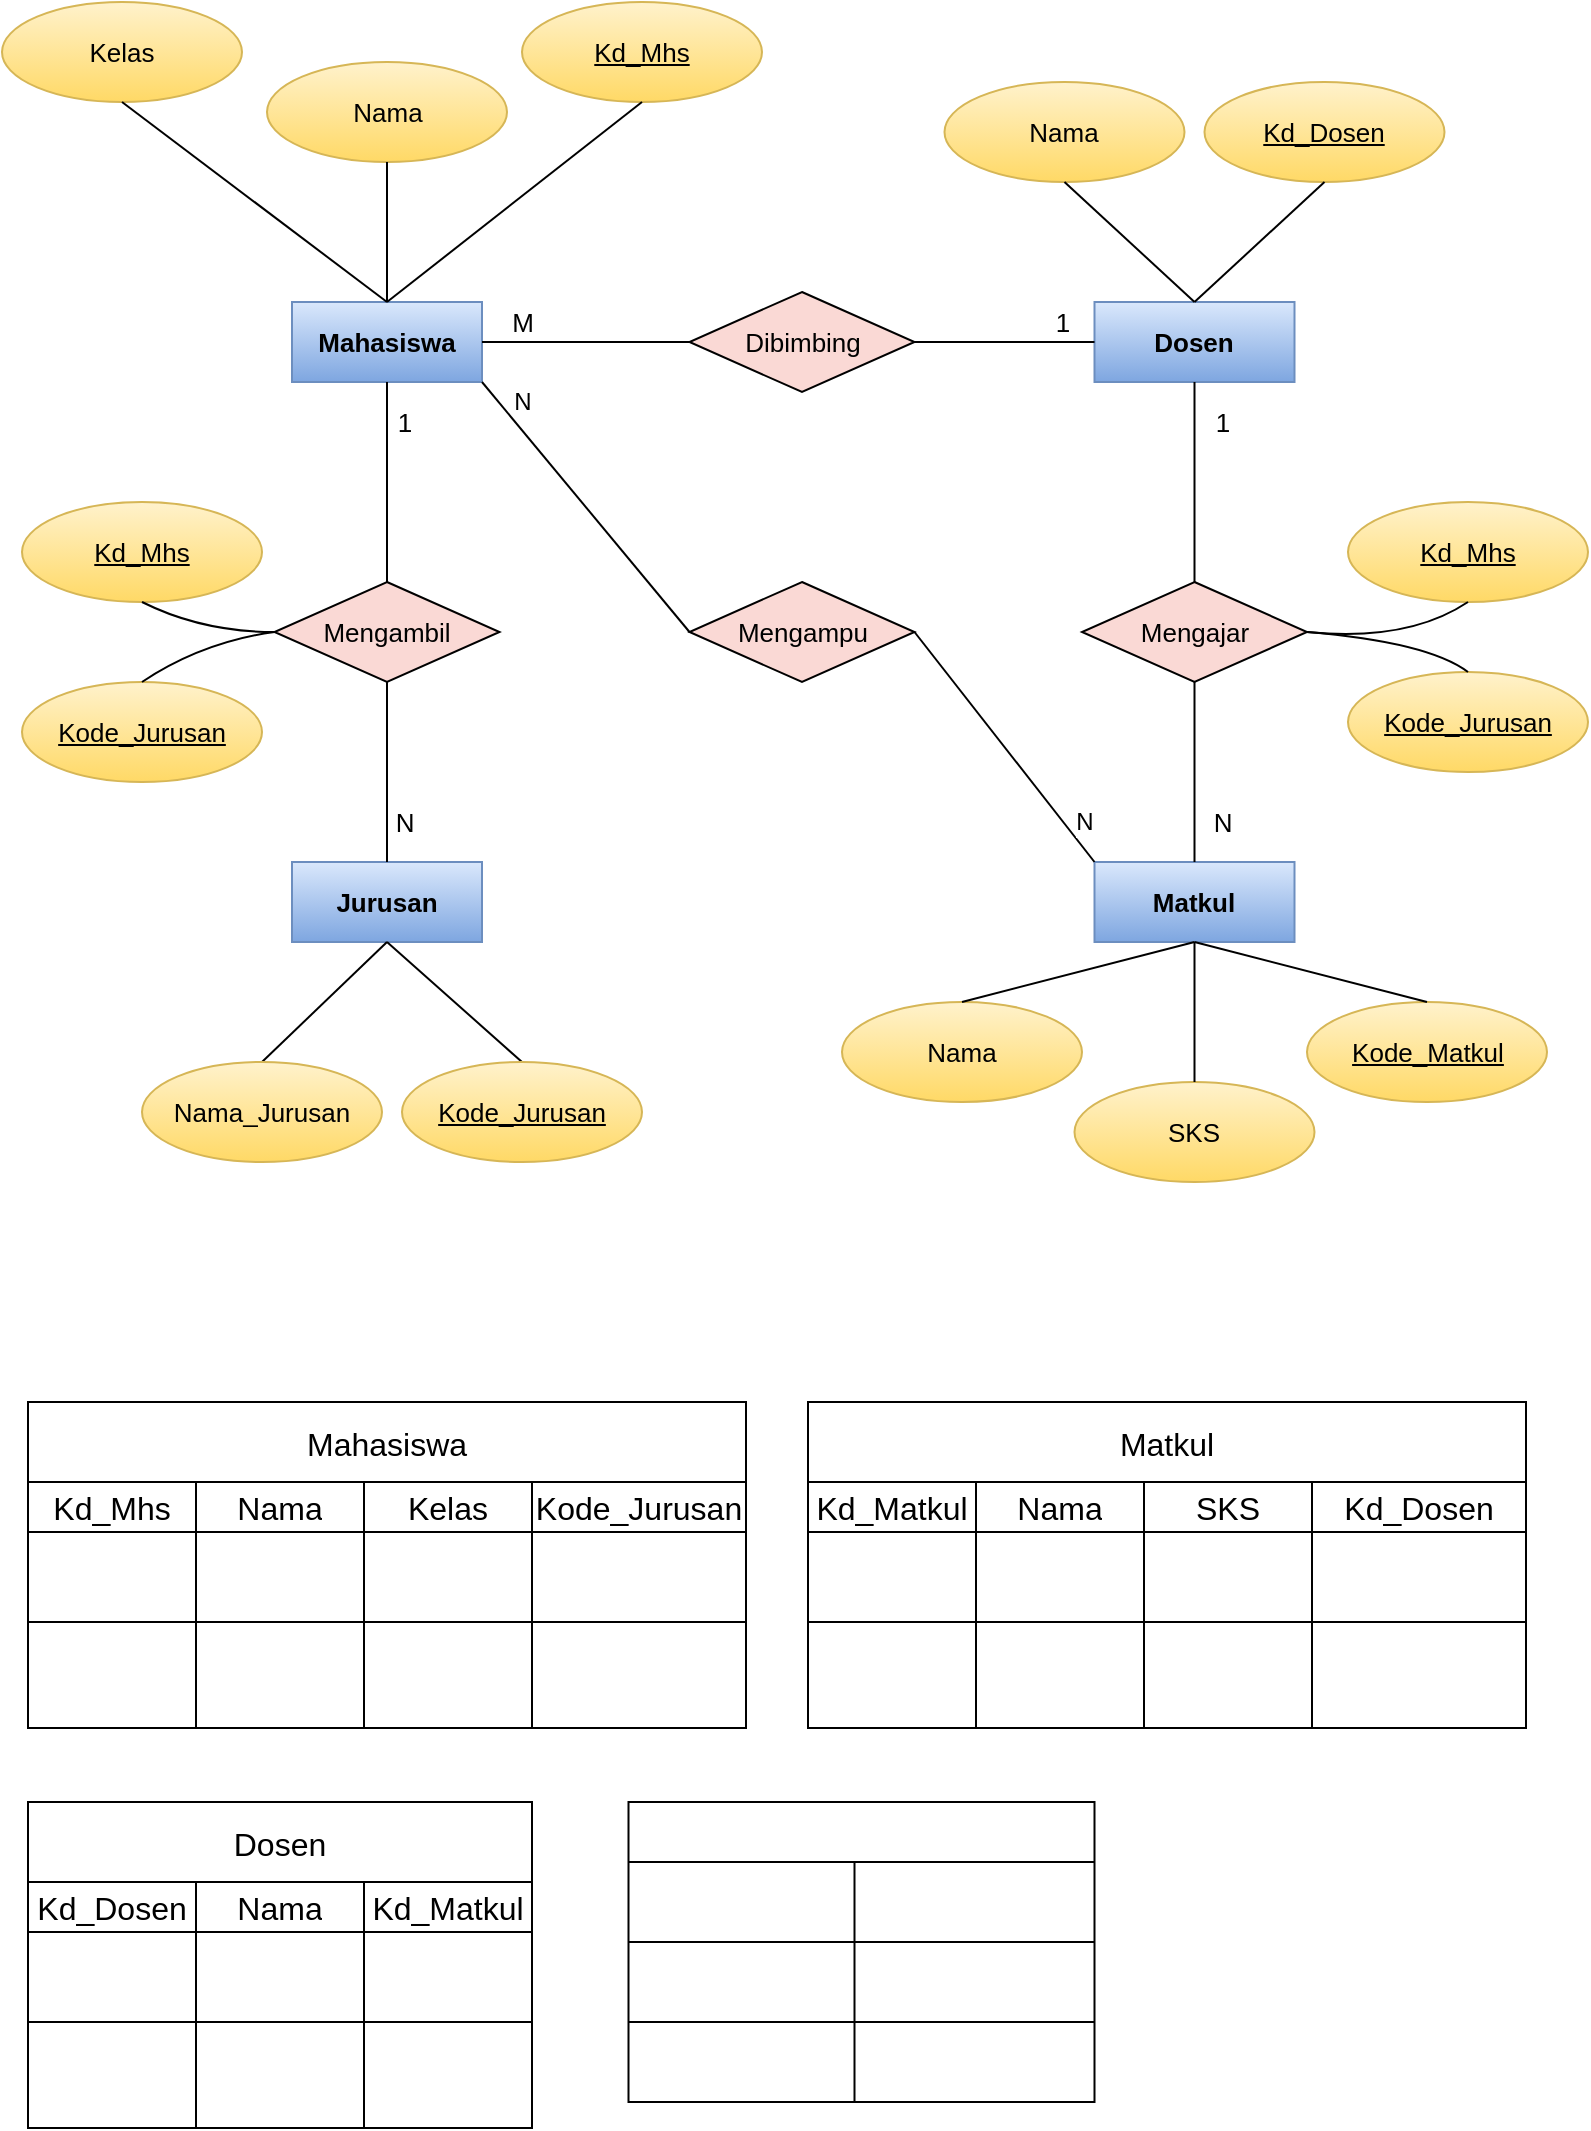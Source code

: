 <mxfile version="20.8.20" type="github"><diagram id="zhLICJgp2qpIpPaURwg5" name="Halaman-1"><mxGraphModel dx="1021" dy="704" grid="1" gridSize="10" guides="1" tooltips="1" connect="1" arrows="1" fold="1" page="1" pageScale="1" pageWidth="827" pageHeight="1169" math="0" shadow="0"><root><mxCell id="0"/><mxCell id="1" parent="0"/><mxCell id="MZ-DMBfwglgkv3Xxzx2J-4" value="Jurusan" style="rounded=0;whiteSpace=wrap;html=1;fontSize=13;fillColor=#dae8fc;gradientColor=#7ea6e0;strokeColor=#6c8ebf;fontColor=#000000;fontStyle=1" vertex="1" parent="1"><mxGeometry x="172" y="500" width="95" height="40" as="geometry"/></mxCell><mxCell id="MZ-DMBfwglgkv3Xxzx2J-7" value="" style="endArrow=none;html=1;rounded=0;fontSize=13;startSize=8;endSize=8;curved=1;exitX=0.5;exitY=1;exitDx=0;exitDy=0;entryX=0.5;entryY=0;entryDx=0;entryDy=0;" edge="1" parent="1" source="MZ-DMBfwglgkv3Xxzx2J-4" target="MZ-DMBfwglgkv3Xxzx2J-14"><mxGeometry width="50" height="50" relative="1" as="geometry"><mxPoint x="427" y="600" as="sourcePoint"/><mxPoint x="217" y="440" as="targetPoint"/></mxGeometry></mxCell><mxCell id="MZ-DMBfwglgkv3Xxzx2J-8" value="" style="endArrow=none;html=1;rounded=0;fontSize=13;startSize=8;endSize=8;curved=1;exitX=0.5;exitY=1;exitDx=0;exitDy=0;entryX=0.5;entryY=0;entryDx=0;entryDy=0;" edge="1" parent="1" source="MZ-DMBfwglgkv3Xxzx2J-4" target="MZ-DMBfwglgkv3Xxzx2J-23"><mxGeometry width="50" height="50" relative="1" as="geometry"><mxPoint x="427" y="600" as="sourcePoint"/><mxPoint x="157" y="520" as="targetPoint"/></mxGeometry></mxCell><mxCell id="MZ-DMBfwglgkv3Xxzx2J-14" value="Nama_Jurusan" style="ellipse;whiteSpace=wrap;html=1;align=center;fontSize=13;fillColor=#fff2cc;gradientColor=#ffd966;strokeColor=#d6b656;fontColor=#000000;" vertex="1" parent="1"><mxGeometry x="97" y="600" width="120" height="50" as="geometry"/></mxCell><mxCell id="MZ-DMBfwglgkv3Xxzx2J-17" value="Mahasiswa" style="rounded=0;whiteSpace=wrap;html=1;fontSize=13;fillColor=#dae8fc;gradientColor=#7ea6e0;strokeColor=#6c8ebf;fontColor=#000000;fontStyle=1" vertex="1" parent="1"><mxGeometry x="172" y="220" width="95" height="40" as="geometry"/></mxCell><mxCell id="MZ-DMBfwglgkv3Xxzx2J-19" value="Dosen" style="rounded=0;whiteSpace=wrap;html=1;fontSize=13;fillColor=#dae8fc;gradientColor=#7ea6e0;strokeColor=#6c8ebf;fontColor=#000000;fontStyle=1" vertex="1" parent="1"><mxGeometry x="573.25" y="220" width="100" height="40" as="geometry"/></mxCell><mxCell id="MZ-DMBfwglgkv3Xxzx2J-20" value="Matkul" style="rounded=0;whiteSpace=wrap;html=1;fontSize=13;fillColor=#dae8fc;gradientColor=#7ea6e0;strokeColor=#6c8ebf;fontColor=#000000;fontStyle=1" vertex="1" parent="1"><mxGeometry x="573.25" y="500" width="100" height="40" as="geometry"/></mxCell><mxCell id="MZ-DMBfwglgkv3Xxzx2J-23" value="&lt;u&gt;Kode_Jurusan&lt;/u&gt;" style="ellipse;whiteSpace=wrap;html=1;align=center;fontSize=13;fillColor=#fff2cc;gradientColor=#ffd966;strokeColor=#d6b656;fontColor=#000000;" vertex="1" parent="1"><mxGeometry x="227" y="600" width="120" height="50" as="geometry"/></mxCell><mxCell id="MZ-DMBfwglgkv3Xxzx2J-24" value="Mengambil" style="shape=rhombus;perimeter=rhombusPerimeter;whiteSpace=wrap;html=1;align=center;fontSize=13;fillColor=#fad9d5;strokeColor=#000000;fontColor=#000000;" vertex="1" parent="1"><mxGeometry x="163.25" y="360" width="112.5" height="50" as="geometry"/></mxCell><mxCell id="MZ-DMBfwglgkv3Xxzx2J-25" value="Nama" style="ellipse;whiteSpace=wrap;html=1;align=center;fontSize=13;fillColor=#fff2cc;gradientColor=#ffd966;strokeColor=#d6b656;fontColor=#000000;" vertex="1" parent="1"><mxGeometry x="159.5" y="100" width="120" height="50" as="geometry"/></mxCell><mxCell id="MZ-DMBfwglgkv3Xxzx2J-26" value="&lt;u&gt;Kd_Mhs&lt;/u&gt;" style="ellipse;whiteSpace=wrap;html=1;align=center;fontSize=13;fillColor=#fff2cc;gradientColor=#ffd966;strokeColor=#d6b656;fontColor=#000000;" vertex="1" parent="1"><mxGeometry x="287" y="70" width="120" height="50" as="geometry"/></mxCell><mxCell id="MZ-DMBfwglgkv3Xxzx2J-27" value="1" style="endArrow=none;html=1;rounded=0;fontSize=13;startSize=8;endSize=8;curved=1;exitX=0.5;exitY=1;exitDx=0;exitDy=0;entryX=0.5;entryY=0;entryDx=0;entryDy=0;" edge="1" parent="1" source="MZ-DMBfwglgkv3Xxzx2J-17" target="MZ-DMBfwglgkv3Xxzx2J-24"><mxGeometry x="-0.6" y="8" relative="1" as="geometry"><mxPoint x="397" y="260" as="sourcePoint"/><mxPoint x="557" y="260" as="targetPoint"/><mxPoint as="offset"/></mxGeometry></mxCell><mxCell id="MZ-DMBfwglgkv3Xxzx2J-28" value="N" style="endArrow=none;html=1;rounded=0;fontSize=13;startSize=8;endSize=8;curved=1;exitX=0.5;exitY=1;exitDx=0;exitDy=0;entryX=0.5;entryY=0;entryDx=0;entryDy=0;" edge="1" parent="1" source="MZ-DMBfwglgkv3Xxzx2J-24" target="MZ-DMBfwglgkv3Xxzx2J-4"><mxGeometry x="0.556" y="8" relative="1" as="geometry"><mxPoint x="397" y="260" as="sourcePoint"/><mxPoint x="557" y="260" as="targetPoint"/><mxPoint as="offset"/></mxGeometry></mxCell><mxCell id="MZ-DMBfwglgkv3Xxzx2J-29" value="" style="endArrow=none;html=1;rounded=0;fontSize=13;startSize=8;endSize=8;curved=1;exitX=0.5;exitY=0;exitDx=0;exitDy=0;entryX=0.5;entryY=1;entryDx=0;entryDy=0;" edge="1" parent="1" source="MZ-DMBfwglgkv3Xxzx2J-17" target="MZ-DMBfwglgkv3Xxzx2J-25"><mxGeometry relative="1" as="geometry"><mxPoint x="397" y="360" as="sourcePoint"/><mxPoint x="557" y="360" as="targetPoint"/></mxGeometry></mxCell><mxCell id="MZ-DMBfwglgkv3Xxzx2J-30" value="" style="endArrow=none;html=1;rounded=0;fontSize=13;startSize=8;endSize=8;curved=1;exitX=0.5;exitY=0;exitDx=0;exitDy=0;entryX=0.5;entryY=1;entryDx=0;entryDy=0;" edge="1" parent="1" source="MZ-DMBfwglgkv3Xxzx2J-17" target="MZ-DMBfwglgkv3Xxzx2J-26"><mxGeometry relative="1" as="geometry"><mxPoint x="397" y="360" as="sourcePoint"/><mxPoint x="317" y="210" as="targetPoint"/></mxGeometry></mxCell><mxCell id="MZ-DMBfwglgkv3Xxzx2J-31" value="1" style="endArrow=none;html=1;rounded=0;fontSize=13;startSize=8;endSize=8;curved=1;entryX=0.5;entryY=1;entryDx=0;entryDy=0;exitX=0.5;exitY=0;exitDx=0;exitDy=0;" edge="1" parent="1" source="MZ-DMBfwglgkv3Xxzx2J-43" target="MZ-DMBfwglgkv3Xxzx2J-19"><mxGeometry x="0.6" y="-14" relative="1" as="geometry"><mxPoint x="632" y="360" as="sourcePoint"/><mxPoint x="557" y="460" as="targetPoint"/><mxPoint as="offset"/></mxGeometry></mxCell><mxCell id="MZ-DMBfwglgkv3Xxzx2J-33" value="N" style="endArrow=none;html=1;rounded=0;fontSize=13;startSize=8;endSize=8;curved=1;entryX=0.5;entryY=1;entryDx=0;entryDy=0;exitX=0.5;exitY=0;exitDx=0;exitDy=0;" edge="1" parent="1" source="MZ-DMBfwglgkv3Xxzx2J-20" target="MZ-DMBfwglgkv3Xxzx2J-43"><mxGeometry x="-0.556" y="-14" relative="1" as="geometry"><mxPoint x="397" y="460" as="sourcePoint"/><mxPoint x="632" y="410" as="targetPoint"/><mxPoint as="offset"/></mxGeometry></mxCell><mxCell id="MZ-DMBfwglgkv3Xxzx2J-40" value="1" style="endArrow=none;html=1;rounded=0;fontSize=13;startSize=8;endSize=8;curved=1;entryX=0;entryY=0.5;entryDx=0;entryDy=0;exitX=1;exitY=0.5;exitDx=0;exitDy=0;" edge="1" parent="1" source="MZ-DMBfwglgkv3Xxzx2J-48" target="MZ-DMBfwglgkv3Xxzx2J-19"><mxGeometry x="0.639" y="10" relative="1" as="geometry"><mxPoint x="487" y="240" as="sourcePoint"/><mxPoint x="627" y="270" as="targetPoint"/><mxPoint as="offset"/></mxGeometry></mxCell><mxCell id="MZ-DMBfwglgkv3Xxzx2J-41" value="M" style="endArrow=none;html=1;rounded=0;fontSize=13;startSize=8;endSize=8;curved=1;entryX=0;entryY=0.5;entryDx=0;entryDy=0;exitX=1;exitY=0.5;exitDx=0;exitDy=0;" edge="1" parent="1" source="MZ-DMBfwglgkv3Xxzx2J-17" target="MZ-DMBfwglgkv3Xxzx2J-48"><mxGeometry x="-0.615" y="10" relative="1" as="geometry"><mxPoint x="637" y="375" as="sourcePoint"/><mxPoint x="367" y="240" as="targetPoint"/><mxPoint as="offset"/></mxGeometry></mxCell><mxCell id="MZ-DMBfwglgkv3Xxzx2J-43" value="Mengajar" style="shape=rhombus;perimeter=rhombusPerimeter;whiteSpace=wrap;html=1;align=center;fontSize=13;fillColor=#fad9d5;strokeColor=#000000;fontColor=#000000;" vertex="1" parent="1"><mxGeometry x="567" y="360" width="112.5" height="50" as="geometry"/></mxCell><mxCell id="MZ-DMBfwglgkv3Xxzx2J-44" value="Mengampu" style="shape=rhombus;perimeter=rhombusPerimeter;whiteSpace=wrap;html=1;align=center;fontSize=13;fillColor=#fad9d5;strokeColor=#000000;fontColor=#000000;" vertex="1" parent="1"><mxGeometry x="370.75" y="360" width="112.5" height="50" as="geometry"/></mxCell><mxCell id="MZ-DMBfwglgkv3Xxzx2J-45" value="N" style="endArrow=none;html=1;rounded=0;fontSize=12;startSize=8;endSize=8;curved=1;exitX=1;exitY=1;exitDx=0;exitDy=0;entryX=0;entryY=0.5;entryDx=0;entryDy=0;" edge="1" parent="1" source="MZ-DMBfwglgkv3Xxzx2J-17" target="MZ-DMBfwglgkv3Xxzx2J-44"><mxGeometry x="-0.748" y="9" relative="1" as="geometry"><mxPoint x="397" y="460" as="sourcePoint"/><mxPoint x="557" y="460" as="targetPoint"/><mxPoint as="offset"/></mxGeometry></mxCell><mxCell id="MZ-DMBfwglgkv3Xxzx2J-47" value="N" style="endArrow=none;html=1;rounded=0;fontSize=12;startSize=8;endSize=8;curved=1;exitX=0;exitY=0;exitDx=0;exitDy=0;entryX=1;entryY=0.5;entryDx=0;entryDy=0;" edge="1" parent="1" source="MZ-DMBfwglgkv3Xxzx2J-20" target="MZ-DMBfwglgkv3Xxzx2J-44"><mxGeometry x="-0.732" y="-7" relative="1" as="geometry"><mxPoint x="277" y="270" as="sourcePoint"/><mxPoint x="381" y="395" as="targetPoint"/><mxPoint x="1" as="offset"/></mxGeometry></mxCell><mxCell id="MZ-DMBfwglgkv3Xxzx2J-48" value="Dibimbing" style="shape=rhombus;perimeter=rhombusPerimeter;whiteSpace=wrap;html=1;align=center;fontSize=13;fillColor=#fad9d5;strokeColor=#000000;fontColor=#000000;" vertex="1" parent="1"><mxGeometry x="370.75" y="215" width="112.5" height="50" as="geometry"/></mxCell><mxCell id="MZ-DMBfwglgkv3Xxzx2J-49" value="Nama" style="ellipse;whiteSpace=wrap;html=1;align=center;fontSize=13;fillColor=#fff2cc;gradientColor=#ffd966;strokeColor=#d6b656;fontColor=#000000;" vertex="1" parent="1"><mxGeometry x="498.25" y="110" width="120" height="50" as="geometry"/></mxCell><mxCell id="MZ-DMBfwglgkv3Xxzx2J-50" value="&lt;u&gt;Kd_Dosen&lt;/u&gt;" style="ellipse;whiteSpace=wrap;html=1;align=center;fontSize=13;fillColor=#fff2cc;gradientColor=#ffd966;strokeColor=#d6b656;fontColor=#000000;" vertex="1" parent="1"><mxGeometry x="628.25" y="110" width="120" height="50" as="geometry"/></mxCell><mxCell id="MZ-DMBfwglgkv3Xxzx2J-51" value="" style="endArrow=none;html=1;rounded=0;fontSize=12;startSize=8;endSize=8;curved=1;entryX=0.5;entryY=1;entryDx=0;entryDy=0;exitX=0.5;exitY=0;exitDx=0;exitDy=0;" edge="1" parent="1" source="MZ-DMBfwglgkv3Xxzx2J-19" target="MZ-DMBfwglgkv3Xxzx2J-49"><mxGeometry relative="1" as="geometry"><mxPoint x="397" y="360" as="sourcePoint"/><mxPoint x="557" y="360" as="targetPoint"/></mxGeometry></mxCell><mxCell id="MZ-DMBfwglgkv3Xxzx2J-52" value="" style="endArrow=none;html=1;rounded=0;fontSize=12;startSize=8;endSize=8;curved=1;entryX=0.5;entryY=1;entryDx=0;entryDy=0;exitX=0.5;exitY=0;exitDx=0;exitDy=0;" edge="1" parent="1" source="MZ-DMBfwglgkv3Xxzx2J-19" target="MZ-DMBfwglgkv3Xxzx2J-50"><mxGeometry relative="1" as="geometry"><mxPoint x="757" y="210" as="sourcePoint"/><mxPoint x="557" y="370" as="targetPoint"/></mxGeometry></mxCell><mxCell id="MZ-DMBfwglgkv3Xxzx2J-53" value="Nama" style="ellipse;whiteSpace=wrap;html=1;align=center;fontSize=13;fillColor=#fff2cc;gradientColor=#ffd966;strokeColor=#d6b656;fontColor=#000000;" vertex="1" parent="1"><mxGeometry x="447" y="570" width="120" height="50" as="geometry"/></mxCell><mxCell id="MZ-DMBfwglgkv3Xxzx2J-54" value="&lt;u&gt;Kode_Matkul&lt;/u&gt;" style="ellipse;whiteSpace=wrap;html=1;align=center;fontSize=13;fillColor=#fff2cc;gradientColor=#ffd966;strokeColor=#d6b656;fontColor=#000000;" vertex="1" parent="1"><mxGeometry x="679.5" y="570" width="120" height="50" as="geometry"/></mxCell><mxCell id="MZ-DMBfwglgkv3Xxzx2J-56" value="" style="endArrow=none;html=1;rounded=0;fontSize=12;startSize=8;endSize=8;curved=1;entryX=0.5;entryY=1;entryDx=0;entryDy=0;exitX=0.5;exitY=0;exitDx=0;exitDy=0;" edge="1" parent="1" source="MZ-DMBfwglgkv3Xxzx2J-53" target="MZ-DMBfwglgkv3Xxzx2J-20"><mxGeometry relative="1" as="geometry"><mxPoint x="397" y="360" as="sourcePoint"/><mxPoint x="557" y="360" as="targetPoint"/></mxGeometry></mxCell><mxCell id="MZ-DMBfwglgkv3Xxzx2J-57" value="" style="endArrow=none;html=1;rounded=0;fontSize=12;startSize=8;endSize=8;curved=1;entryX=0.5;entryY=1;entryDx=0;entryDy=0;exitX=0.5;exitY=0;exitDx=0;exitDy=0;" edge="1" parent="1" source="MZ-DMBfwglgkv3Xxzx2J-54" target="MZ-DMBfwglgkv3Xxzx2J-20"><mxGeometry relative="1" as="geometry"><mxPoint x="397" y="360" as="sourcePoint"/><mxPoint x="557" y="360" as="targetPoint"/></mxGeometry></mxCell><mxCell id="MZ-DMBfwglgkv3Xxzx2J-58" value="&lt;u&gt;Kd_Mhs&lt;/u&gt;" style="ellipse;whiteSpace=wrap;html=1;align=center;fontSize=13;fillColor=#fff2cc;gradientColor=#ffd966;strokeColor=#d6b656;fontColor=#000000;" vertex="1" parent="1"><mxGeometry x="37" y="320" width="120" height="50" as="geometry"/></mxCell><mxCell id="MZ-DMBfwglgkv3Xxzx2J-59" value="&lt;u&gt;Kode_Jurusan&lt;/u&gt;" style="ellipse;whiteSpace=wrap;html=1;align=center;fontSize=13;fillColor=#fff2cc;gradientColor=#ffd966;strokeColor=#d6b656;fontColor=#000000;" vertex="1" parent="1"><mxGeometry x="37" y="410" width="120" height="50" as="geometry"/></mxCell><mxCell id="MZ-DMBfwglgkv3Xxzx2J-60" value="" style="endArrow=none;html=1;rounded=0;fontSize=12;startSize=8;endSize=8;curved=1;exitX=0.5;exitY=1;exitDx=0;exitDy=0;entryX=0;entryY=0.5;entryDx=0;entryDy=0;" edge="1" parent="1" source="MZ-DMBfwglgkv3Xxzx2J-58" target="MZ-DMBfwglgkv3Xxzx2J-24"><mxGeometry relative="1" as="geometry"><mxPoint x="307" y="330" as="sourcePoint"/><mxPoint x="467" y="330" as="targetPoint"/><Array as="points"><mxPoint x="127" y="385"/></Array></mxGeometry></mxCell><mxCell id="MZ-DMBfwglgkv3Xxzx2J-62" value="" style="endArrow=none;html=1;rounded=0;fontSize=12;startSize=8;endSize=8;curved=1;exitX=0.5;exitY=0;exitDx=0;exitDy=0;entryX=0;entryY=0.5;entryDx=0;entryDy=0;" edge="1" parent="1" source="MZ-DMBfwglgkv3Xxzx2J-59" target="MZ-DMBfwglgkv3Xxzx2J-24"><mxGeometry relative="1" as="geometry"><mxPoint x="307" y="330" as="sourcePoint"/><mxPoint x="467" y="330" as="targetPoint"/><Array as="points"><mxPoint x="127" y="390"/></Array></mxGeometry></mxCell><mxCell id="MZ-DMBfwglgkv3Xxzx2J-63" value="Mahasiswa" style="shape=table;startSize=40;container=1;collapsible=0;childLayout=tableLayout;fontSize=16;" vertex="1" parent="1"><mxGeometry x="40" y="770" width="359" height="163.0" as="geometry"/></mxCell><mxCell id="MZ-DMBfwglgkv3Xxzx2J-64" value="" style="shape=tableRow;horizontal=0;startSize=0;swimlaneHead=0;swimlaneBody=0;strokeColor=inherit;top=0;left=0;bottom=0;right=0;collapsible=0;dropTarget=0;fillColor=none;points=[[0,0.5],[1,0.5]];portConstraint=eastwest;fontSize=16;" vertex="1" parent="MZ-DMBfwglgkv3Xxzx2J-63"><mxGeometry y="40" width="359" height="25" as="geometry"/></mxCell><mxCell id="MZ-DMBfwglgkv3Xxzx2J-65" value="Kd_Mhs" style="shape=partialRectangle;html=1;whiteSpace=wrap;connectable=0;strokeColor=inherit;overflow=hidden;fillColor=none;top=0;left=0;bottom=0;right=0;pointerEvents=1;fontSize=16;" vertex="1" parent="MZ-DMBfwglgkv3Xxzx2J-64"><mxGeometry width="84" height="25" as="geometry"><mxRectangle width="84" height="25" as="alternateBounds"/></mxGeometry></mxCell><mxCell id="MZ-DMBfwglgkv3Xxzx2J-66" value="Nama" style="shape=partialRectangle;html=1;whiteSpace=wrap;connectable=0;strokeColor=inherit;overflow=hidden;fillColor=none;top=0;left=0;bottom=0;right=0;pointerEvents=1;fontSize=16;" vertex="1" parent="MZ-DMBfwglgkv3Xxzx2J-64"><mxGeometry x="84" width="84" height="25" as="geometry"><mxRectangle width="84" height="25" as="alternateBounds"/></mxGeometry></mxCell><mxCell id="MZ-DMBfwglgkv3Xxzx2J-67" value="Kelas" style="shape=partialRectangle;html=1;whiteSpace=wrap;connectable=0;strokeColor=inherit;overflow=hidden;fillColor=none;top=0;left=0;bottom=0;right=0;pointerEvents=1;fontSize=16;" vertex="1" parent="MZ-DMBfwglgkv3Xxzx2J-64"><mxGeometry x="168" width="84" height="25" as="geometry"><mxRectangle width="84" height="25" as="alternateBounds"/></mxGeometry></mxCell><mxCell id="MZ-DMBfwglgkv3Xxzx2J-96" value="Kode_Jurusan" style="shape=partialRectangle;html=1;whiteSpace=wrap;connectable=0;strokeColor=inherit;overflow=hidden;fillColor=none;top=0;left=0;bottom=0;right=0;pointerEvents=1;fontSize=16;" vertex="1" parent="MZ-DMBfwglgkv3Xxzx2J-64"><mxGeometry x="252" width="107" height="25" as="geometry"><mxRectangle width="107" height="25" as="alternateBounds"/></mxGeometry></mxCell><mxCell id="MZ-DMBfwglgkv3Xxzx2J-68" value="" style="shape=tableRow;horizontal=0;startSize=0;swimlaneHead=0;swimlaneBody=0;strokeColor=inherit;top=0;left=0;bottom=0;right=0;collapsible=0;dropTarget=0;fillColor=none;points=[[0,0.5],[1,0.5]];portConstraint=eastwest;fontSize=16;" vertex="1" parent="MZ-DMBfwglgkv3Xxzx2J-63"><mxGeometry y="65" width="359" height="45" as="geometry"/></mxCell><mxCell id="MZ-DMBfwglgkv3Xxzx2J-69" value="" style="shape=partialRectangle;html=1;whiteSpace=wrap;connectable=0;strokeColor=inherit;overflow=hidden;fillColor=none;top=0;left=0;bottom=0;right=0;pointerEvents=1;fontSize=16;" vertex="1" parent="MZ-DMBfwglgkv3Xxzx2J-68"><mxGeometry width="84" height="45" as="geometry"><mxRectangle width="84" height="45" as="alternateBounds"/></mxGeometry></mxCell><mxCell id="MZ-DMBfwglgkv3Xxzx2J-70" value="" style="shape=partialRectangle;html=1;whiteSpace=wrap;connectable=0;strokeColor=inherit;overflow=hidden;fillColor=none;top=0;left=0;bottom=0;right=0;pointerEvents=1;fontSize=16;" vertex="1" parent="MZ-DMBfwglgkv3Xxzx2J-68"><mxGeometry x="84" width="84" height="45" as="geometry"><mxRectangle width="84" height="45" as="alternateBounds"/></mxGeometry></mxCell><mxCell id="MZ-DMBfwglgkv3Xxzx2J-71" value="" style="shape=partialRectangle;html=1;whiteSpace=wrap;connectable=0;strokeColor=inherit;overflow=hidden;fillColor=none;top=0;left=0;bottom=0;right=0;pointerEvents=1;fontSize=16;" vertex="1" parent="MZ-DMBfwglgkv3Xxzx2J-68"><mxGeometry x="168" width="84" height="45" as="geometry"><mxRectangle width="84" height="45" as="alternateBounds"/></mxGeometry></mxCell><mxCell id="MZ-DMBfwglgkv3Xxzx2J-97" style="shape=partialRectangle;html=1;whiteSpace=wrap;connectable=0;strokeColor=inherit;overflow=hidden;fillColor=none;top=0;left=0;bottom=0;right=0;pointerEvents=1;fontSize=16;" vertex="1" parent="MZ-DMBfwglgkv3Xxzx2J-68"><mxGeometry x="252" width="107" height="45" as="geometry"><mxRectangle width="107" height="45" as="alternateBounds"/></mxGeometry></mxCell><mxCell id="MZ-DMBfwglgkv3Xxzx2J-72" value="" style="shape=tableRow;horizontal=0;startSize=0;swimlaneHead=0;swimlaneBody=0;strokeColor=inherit;top=0;left=0;bottom=0;right=0;collapsible=0;dropTarget=0;fillColor=none;points=[[0,0.5],[1,0.5]];portConstraint=eastwest;fontSize=16;" vertex="1" parent="MZ-DMBfwglgkv3Xxzx2J-63"><mxGeometry y="110" width="359" height="53" as="geometry"/></mxCell><mxCell id="MZ-DMBfwglgkv3Xxzx2J-73" value="" style="shape=partialRectangle;html=1;whiteSpace=wrap;connectable=0;strokeColor=inherit;overflow=hidden;fillColor=none;top=0;left=0;bottom=0;right=0;pointerEvents=1;fontSize=16;" vertex="1" parent="MZ-DMBfwglgkv3Xxzx2J-72"><mxGeometry width="84" height="53" as="geometry"><mxRectangle width="84" height="53" as="alternateBounds"/></mxGeometry></mxCell><mxCell id="MZ-DMBfwglgkv3Xxzx2J-74" value="" style="shape=partialRectangle;html=1;whiteSpace=wrap;connectable=0;strokeColor=inherit;overflow=hidden;fillColor=none;top=0;left=0;bottom=0;right=0;pointerEvents=1;fontSize=16;" vertex="1" parent="MZ-DMBfwglgkv3Xxzx2J-72"><mxGeometry x="84" width="84" height="53" as="geometry"><mxRectangle width="84" height="53" as="alternateBounds"/></mxGeometry></mxCell><mxCell id="MZ-DMBfwglgkv3Xxzx2J-75" value="" style="shape=partialRectangle;html=1;whiteSpace=wrap;connectable=0;strokeColor=inherit;overflow=hidden;fillColor=none;top=0;left=0;bottom=0;right=0;pointerEvents=1;fontSize=16;" vertex="1" parent="MZ-DMBfwglgkv3Xxzx2J-72"><mxGeometry x="168" width="84" height="53" as="geometry"><mxRectangle width="84" height="53" as="alternateBounds"/></mxGeometry></mxCell><mxCell id="MZ-DMBfwglgkv3Xxzx2J-98" style="shape=partialRectangle;html=1;whiteSpace=wrap;connectable=0;strokeColor=inherit;overflow=hidden;fillColor=none;top=0;left=0;bottom=0;right=0;pointerEvents=1;fontSize=16;" vertex="1" parent="MZ-DMBfwglgkv3Xxzx2J-72"><mxGeometry x="252" width="107" height="53" as="geometry"><mxRectangle width="107" height="53" as="alternateBounds"/></mxGeometry></mxCell><mxCell id="MZ-DMBfwglgkv3Xxzx2J-112" value="Kelas" style="ellipse;whiteSpace=wrap;html=1;align=center;fontSize=13;fillColor=#fff2cc;gradientColor=#ffd966;strokeColor=#d6b656;fontColor=#000000;" vertex="1" parent="1"><mxGeometry x="27" y="70" width="120" height="50" as="geometry"/></mxCell><mxCell id="MZ-DMBfwglgkv3Xxzx2J-113" value="" style="endArrow=none;html=1;rounded=0;fontSize=13;startSize=8;endSize=8;curved=1;exitX=0.5;exitY=0;exitDx=0;exitDy=0;entryX=0.5;entryY=1;entryDx=0;entryDy=0;" edge="1" parent="1" source="MZ-DMBfwglgkv3Xxzx2J-17" target="MZ-DMBfwglgkv3Xxzx2J-112"><mxGeometry relative="1" as="geometry"><mxPoint x="277" y="200" as="sourcePoint"/><mxPoint x="87" y="150" as="targetPoint"/></mxGeometry></mxCell><mxCell id="MZ-DMBfwglgkv3Xxzx2J-114" value="Dosen" style="shape=table;startSize=40;container=1;collapsible=0;childLayout=tableLayout;strokeColor=default;fontSize=16;" vertex="1" parent="1"><mxGeometry x="40" y="970" width="252" height="163.0" as="geometry"/></mxCell><mxCell id="MZ-DMBfwglgkv3Xxzx2J-115" value="" style="shape=tableRow;horizontal=0;startSize=0;swimlaneHead=0;swimlaneBody=0;strokeColor=inherit;top=0;left=0;bottom=0;right=0;collapsible=0;dropTarget=0;fillColor=none;points=[[0,0.5],[1,0.5]];portConstraint=eastwest;fontSize=16;" vertex="1" parent="MZ-DMBfwglgkv3Xxzx2J-114"><mxGeometry y="40" width="252" height="25" as="geometry"/></mxCell><mxCell id="MZ-DMBfwglgkv3Xxzx2J-116" value="Kd_Dosen" style="shape=partialRectangle;html=1;whiteSpace=wrap;connectable=0;strokeColor=inherit;overflow=hidden;fillColor=none;top=0;left=0;bottom=0;right=0;pointerEvents=1;fontSize=16;" vertex="1" parent="MZ-DMBfwglgkv3Xxzx2J-115"><mxGeometry width="84" height="25" as="geometry"><mxRectangle width="84" height="25" as="alternateBounds"/></mxGeometry></mxCell><mxCell id="MZ-DMBfwglgkv3Xxzx2J-117" value="Nama" style="shape=partialRectangle;html=1;whiteSpace=wrap;connectable=0;strokeColor=inherit;overflow=hidden;fillColor=none;top=0;left=0;bottom=0;right=0;pointerEvents=1;fontSize=16;" vertex="1" parent="MZ-DMBfwglgkv3Xxzx2J-115"><mxGeometry x="84" width="84" height="25" as="geometry"><mxRectangle width="84" height="25" as="alternateBounds"/></mxGeometry></mxCell><mxCell id="MZ-DMBfwglgkv3Xxzx2J-118" value="Kd_Matkul" style="shape=partialRectangle;html=1;whiteSpace=wrap;connectable=0;strokeColor=inherit;overflow=hidden;fillColor=none;top=0;left=0;bottom=0;right=0;pointerEvents=1;fontSize=16;" vertex="1" parent="MZ-DMBfwglgkv3Xxzx2J-115"><mxGeometry x="168" width="84" height="25" as="geometry"><mxRectangle width="84" height="25" as="alternateBounds"/></mxGeometry></mxCell><mxCell id="MZ-DMBfwglgkv3Xxzx2J-120" value="" style="shape=tableRow;horizontal=0;startSize=0;swimlaneHead=0;swimlaneBody=0;strokeColor=inherit;top=0;left=0;bottom=0;right=0;collapsible=0;dropTarget=0;fillColor=none;points=[[0,0.5],[1,0.5]];portConstraint=eastwest;fontSize=16;" vertex="1" parent="MZ-DMBfwglgkv3Xxzx2J-114"><mxGeometry y="65" width="252" height="45" as="geometry"/></mxCell><mxCell id="MZ-DMBfwglgkv3Xxzx2J-121" value="" style="shape=partialRectangle;html=1;whiteSpace=wrap;connectable=0;strokeColor=inherit;overflow=hidden;fillColor=none;top=0;left=0;bottom=0;right=0;pointerEvents=1;fontSize=16;" vertex="1" parent="MZ-DMBfwglgkv3Xxzx2J-120"><mxGeometry width="84" height="45" as="geometry"><mxRectangle width="84" height="45" as="alternateBounds"/></mxGeometry></mxCell><mxCell id="MZ-DMBfwglgkv3Xxzx2J-122" value="" style="shape=partialRectangle;html=1;whiteSpace=wrap;connectable=0;strokeColor=inherit;overflow=hidden;fillColor=none;top=0;left=0;bottom=0;right=0;pointerEvents=1;fontSize=16;" vertex="1" parent="MZ-DMBfwglgkv3Xxzx2J-120"><mxGeometry x="84" width="84" height="45" as="geometry"><mxRectangle width="84" height="45" as="alternateBounds"/></mxGeometry></mxCell><mxCell id="MZ-DMBfwglgkv3Xxzx2J-123" value="" style="shape=partialRectangle;html=1;whiteSpace=wrap;connectable=0;strokeColor=inherit;overflow=hidden;fillColor=none;top=0;left=0;bottom=0;right=0;pointerEvents=1;fontSize=16;" vertex="1" parent="MZ-DMBfwglgkv3Xxzx2J-120"><mxGeometry x="168" width="84" height="45" as="geometry"><mxRectangle width="84" height="45" as="alternateBounds"/></mxGeometry></mxCell><mxCell id="MZ-DMBfwglgkv3Xxzx2J-125" value="" style="shape=tableRow;horizontal=0;startSize=0;swimlaneHead=0;swimlaneBody=0;strokeColor=inherit;top=0;left=0;bottom=0;right=0;collapsible=0;dropTarget=0;fillColor=none;points=[[0,0.5],[1,0.5]];portConstraint=eastwest;fontSize=16;" vertex="1" parent="MZ-DMBfwglgkv3Xxzx2J-114"><mxGeometry y="110" width="252" height="53" as="geometry"/></mxCell><mxCell id="MZ-DMBfwglgkv3Xxzx2J-126" value="" style="shape=partialRectangle;html=1;whiteSpace=wrap;connectable=0;strokeColor=inherit;overflow=hidden;fillColor=none;top=0;left=0;bottom=0;right=0;pointerEvents=1;fontSize=16;" vertex="1" parent="MZ-DMBfwglgkv3Xxzx2J-125"><mxGeometry width="84" height="53" as="geometry"><mxRectangle width="84" height="53" as="alternateBounds"/></mxGeometry></mxCell><mxCell id="MZ-DMBfwglgkv3Xxzx2J-127" value="" style="shape=partialRectangle;html=1;whiteSpace=wrap;connectable=0;strokeColor=inherit;overflow=hidden;fillColor=none;top=0;left=0;bottom=0;right=0;pointerEvents=1;fontSize=16;" vertex="1" parent="MZ-DMBfwglgkv3Xxzx2J-125"><mxGeometry x="84" width="84" height="53" as="geometry"><mxRectangle width="84" height="53" as="alternateBounds"/></mxGeometry></mxCell><mxCell id="MZ-DMBfwglgkv3Xxzx2J-128" value="" style="shape=partialRectangle;html=1;whiteSpace=wrap;connectable=0;strokeColor=inherit;overflow=hidden;fillColor=none;top=0;left=0;bottom=0;right=0;pointerEvents=1;fontSize=16;" vertex="1" parent="MZ-DMBfwglgkv3Xxzx2J-125"><mxGeometry x="168" width="84" height="53" as="geometry"><mxRectangle width="84" height="53" as="alternateBounds"/></mxGeometry></mxCell><mxCell id="MZ-DMBfwglgkv3Xxzx2J-130" value="SKS" style="ellipse;whiteSpace=wrap;html=1;align=center;fontSize=13;fillColor=#fff2cc;gradientColor=#ffd966;strokeColor=#d6b656;fontColor=#000000;" vertex="1" parent="1"><mxGeometry x="563.25" y="610" width="120" height="50" as="geometry"/></mxCell><mxCell id="MZ-DMBfwglgkv3Xxzx2J-131" value="" style="endArrow=none;html=1;rounded=0;fontSize=12;startSize=8;endSize=8;curved=1;exitX=0.5;exitY=0;exitDx=0;exitDy=0;entryX=0.5;entryY=1;entryDx=0;entryDy=0;" edge="1" parent="1" source="MZ-DMBfwglgkv3Xxzx2J-130" target="MZ-DMBfwglgkv3Xxzx2J-20"><mxGeometry relative="1" as="geometry"><mxPoint x="517" y="580" as="sourcePoint"/><mxPoint x="627" y="550" as="targetPoint"/></mxGeometry></mxCell><mxCell id="MZ-DMBfwglgkv3Xxzx2J-132" value="Matkul" style="shape=table;startSize=40;container=1;collapsible=0;childLayout=tableLayout;fontSize=16;" vertex="1" parent="1"><mxGeometry x="430" y="770" width="359" height="163.0" as="geometry"/></mxCell><mxCell id="MZ-DMBfwglgkv3Xxzx2J-133" value="" style="shape=tableRow;horizontal=0;startSize=0;swimlaneHead=0;swimlaneBody=0;strokeColor=inherit;top=0;left=0;bottom=0;right=0;collapsible=0;dropTarget=0;fillColor=none;points=[[0,0.5],[1,0.5]];portConstraint=eastwest;fontSize=16;" vertex="1" parent="MZ-DMBfwglgkv3Xxzx2J-132"><mxGeometry y="40" width="359" height="25" as="geometry"/></mxCell><mxCell id="MZ-DMBfwglgkv3Xxzx2J-134" value="Kd_Matkul" style="shape=partialRectangle;html=1;whiteSpace=wrap;connectable=0;strokeColor=inherit;overflow=hidden;fillColor=none;top=0;left=0;bottom=0;right=0;pointerEvents=1;fontSize=16;" vertex="1" parent="MZ-DMBfwglgkv3Xxzx2J-133"><mxGeometry width="84" height="25" as="geometry"><mxRectangle width="84" height="25" as="alternateBounds"/></mxGeometry></mxCell><mxCell id="MZ-DMBfwglgkv3Xxzx2J-135" value="Nama" style="shape=partialRectangle;html=1;whiteSpace=wrap;connectable=0;strokeColor=inherit;overflow=hidden;fillColor=none;top=0;left=0;bottom=0;right=0;pointerEvents=1;fontSize=16;" vertex="1" parent="MZ-DMBfwglgkv3Xxzx2J-133"><mxGeometry x="84" width="84" height="25" as="geometry"><mxRectangle width="84" height="25" as="alternateBounds"/></mxGeometry></mxCell><mxCell id="MZ-DMBfwglgkv3Xxzx2J-136" value="SKS" style="shape=partialRectangle;html=1;whiteSpace=wrap;connectable=0;strokeColor=inherit;overflow=hidden;fillColor=none;top=0;left=0;bottom=0;right=0;pointerEvents=1;fontSize=16;" vertex="1" parent="MZ-DMBfwglgkv3Xxzx2J-133"><mxGeometry x="168" width="84" height="25" as="geometry"><mxRectangle width="84" height="25" as="alternateBounds"/></mxGeometry></mxCell><mxCell id="MZ-DMBfwglgkv3Xxzx2J-137" value="Kd_Dosen" style="shape=partialRectangle;html=1;whiteSpace=wrap;connectable=0;strokeColor=inherit;overflow=hidden;fillColor=none;top=0;left=0;bottom=0;right=0;pointerEvents=1;fontSize=16;" vertex="1" parent="MZ-DMBfwglgkv3Xxzx2J-133"><mxGeometry x="252" width="107" height="25" as="geometry"><mxRectangle width="107" height="25" as="alternateBounds"/></mxGeometry></mxCell><mxCell id="MZ-DMBfwglgkv3Xxzx2J-138" value="" style="shape=tableRow;horizontal=0;startSize=0;swimlaneHead=0;swimlaneBody=0;strokeColor=inherit;top=0;left=0;bottom=0;right=0;collapsible=0;dropTarget=0;fillColor=none;points=[[0,0.5],[1,0.5]];portConstraint=eastwest;fontSize=16;" vertex="1" parent="MZ-DMBfwglgkv3Xxzx2J-132"><mxGeometry y="65" width="359" height="45" as="geometry"/></mxCell><mxCell id="MZ-DMBfwglgkv3Xxzx2J-139" value="" style="shape=partialRectangle;html=1;whiteSpace=wrap;connectable=0;strokeColor=inherit;overflow=hidden;fillColor=none;top=0;left=0;bottom=0;right=0;pointerEvents=1;fontSize=16;" vertex="1" parent="MZ-DMBfwglgkv3Xxzx2J-138"><mxGeometry width="84" height="45" as="geometry"><mxRectangle width="84" height="45" as="alternateBounds"/></mxGeometry></mxCell><mxCell id="MZ-DMBfwglgkv3Xxzx2J-140" value="" style="shape=partialRectangle;html=1;whiteSpace=wrap;connectable=0;strokeColor=inherit;overflow=hidden;fillColor=none;top=0;left=0;bottom=0;right=0;pointerEvents=1;fontSize=16;" vertex="1" parent="MZ-DMBfwglgkv3Xxzx2J-138"><mxGeometry x="84" width="84" height="45" as="geometry"><mxRectangle width="84" height="45" as="alternateBounds"/></mxGeometry></mxCell><mxCell id="MZ-DMBfwglgkv3Xxzx2J-141" value="" style="shape=partialRectangle;html=1;whiteSpace=wrap;connectable=0;strokeColor=inherit;overflow=hidden;fillColor=none;top=0;left=0;bottom=0;right=0;pointerEvents=1;fontSize=16;" vertex="1" parent="MZ-DMBfwglgkv3Xxzx2J-138"><mxGeometry x="168" width="84" height="45" as="geometry"><mxRectangle width="84" height="45" as="alternateBounds"/></mxGeometry></mxCell><mxCell id="MZ-DMBfwglgkv3Xxzx2J-142" style="shape=partialRectangle;html=1;whiteSpace=wrap;connectable=0;strokeColor=inherit;overflow=hidden;fillColor=none;top=0;left=0;bottom=0;right=0;pointerEvents=1;fontSize=16;" vertex="1" parent="MZ-DMBfwglgkv3Xxzx2J-138"><mxGeometry x="252" width="107" height="45" as="geometry"><mxRectangle width="107" height="45" as="alternateBounds"/></mxGeometry></mxCell><mxCell id="MZ-DMBfwglgkv3Xxzx2J-143" value="" style="shape=tableRow;horizontal=0;startSize=0;swimlaneHead=0;swimlaneBody=0;strokeColor=inherit;top=0;left=0;bottom=0;right=0;collapsible=0;dropTarget=0;fillColor=none;points=[[0,0.5],[1,0.5]];portConstraint=eastwest;fontSize=16;" vertex="1" parent="MZ-DMBfwglgkv3Xxzx2J-132"><mxGeometry y="110" width="359" height="53" as="geometry"/></mxCell><mxCell id="MZ-DMBfwglgkv3Xxzx2J-144" value="" style="shape=partialRectangle;html=1;whiteSpace=wrap;connectable=0;strokeColor=inherit;overflow=hidden;fillColor=none;top=0;left=0;bottom=0;right=0;pointerEvents=1;fontSize=16;" vertex="1" parent="MZ-DMBfwglgkv3Xxzx2J-143"><mxGeometry width="84" height="53" as="geometry"><mxRectangle width="84" height="53" as="alternateBounds"/></mxGeometry></mxCell><mxCell id="MZ-DMBfwglgkv3Xxzx2J-145" value="" style="shape=partialRectangle;html=1;whiteSpace=wrap;connectable=0;strokeColor=inherit;overflow=hidden;fillColor=none;top=0;left=0;bottom=0;right=0;pointerEvents=1;fontSize=16;" vertex="1" parent="MZ-DMBfwglgkv3Xxzx2J-143"><mxGeometry x="84" width="84" height="53" as="geometry"><mxRectangle width="84" height="53" as="alternateBounds"/></mxGeometry></mxCell><mxCell id="MZ-DMBfwglgkv3Xxzx2J-146" value="" style="shape=partialRectangle;html=1;whiteSpace=wrap;connectable=0;strokeColor=inherit;overflow=hidden;fillColor=none;top=0;left=0;bottom=0;right=0;pointerEvents=1;fontSize=16;" vertex="1" parent="MZ-DMBfwglgkv3Xxzx2J-143"><mxGeometry x="168" width="84" height="53" as="geometry"><mxRectangle width="84" height="53" as="alternateBounds"/></mxGeometry></mxCell><mxCell id="MZ-DMBfwglgkv3Xxzx2J-147" style="shape=partialRectangle;html=1;whiteSpace=wrap;connectable=0;strokeColor=inherit;overflow=hidden;fillColor=none;top=0;left=0;bottom=0;right=0;pointerEvents=1;fontSize=16;" vertex="1" parent="MZ-DMBfwglgkv3Xxzx2J-143"><mxGeometry x="252" width="107" height="53" as="geometry"><mxRectangle width="107" height="53" as="alternateBounds"/></mxGeometry></mxCell><mxCell id="MZ-DMBfwglgkv3Xxzx2J-148" value="&lt;u&gt;Kd_Mhs&lt;/u&gt;" style="ellipse;whiteSpace=wrap;html=1;align=center;fontSize=13;fillColor=#fff2cc;gradientColor=#ffd966;strokeColor=#d6b656;fontColor=#000000;" vertex="1" parent="1"><mxGeometry x="700" y="320" width="120" height="50" as="geometry"/></mxCell><mxCell id="MZ-DMBfwglgkv3Xxzx2J-149" value="&lt;u&gt;Kode_Jurusan&lt;/u&gt;" style="ellipse;whiteSpace=wrap;html=1;align=center;fontSize=13;fillColor=#fff2cc;gradientColor=#ffd966;strokeColor=#d6b656;fontColor=#000000;" vertex="1" parent="1"><mxGeometry x="700" y="405" width="120" height="50" as="geometry"/></mxCell><mxCell id="MZ-DMBfwglgkv3Xxzx2J-152" value="" style="endArrow=none;html=1;rounded=0;fontSize=12;fontColor=#000000;startSize=8;endSize=8;curved=1;entryX=0.5;entryY=1;entryDx=0;entryDy=0;exitX=1;exitY=0.5;exitDx=0;exitDy=0;" edge="1" parent="1" source="MZ-DMBfwglgkv3Xxzx2J-43" target="MZ-DMBfwglgkv3Xxzx2J-148"><mxGeometry relative="1" as="geometry"><mxPoint x="670" y="420" as="sourcePoint"/><mxPoint x="590" y="350" as="targetPoint"/><Array as="points"><mxPoint x="730" y="390"/></Array></mxGeometry></mxCell><mxCell id="MZ-DMBfwglgkv3Xxzx2J-154" value="" style="endArrow=none;html=1;rounded=0;fontSize=12;fontColor=#000000;startSize=8;endSize=8;curved=1;entryX=0.5;entryY=0;entryDx=0;entryDy=0;exitX=1;exitY=0.5;exitDx=0;exitDy=0;" edge="1" parent="1" source="MZ-DMBfwglgkv3Xxzx2J-43" target="MZ-DMBfwglgkv3Xxzx2J-149"><mxGeometry relative="1" as="geometry"><mxPoint x="690" y="395" as="sourcePoint"/><mxPoint x="770" y="380" as="targetPoint"/><Array as="points"><mxPoint x="740" y="390"/></Array></mxGeometry></mxCell><mxCell id="MZ-DMBfwglgkv3Xxzx2J-168" value="Jurusan" style="shape=table;startSize=30;container=1;collapsible=0;childLayout=tableLayout;strokeColor=default;fontSize=16;strokeWidth=1;fontColor=#FFFFFF;" vertex="1" parent="1"><mxGeometry x="340.25" y="970" width="233" height="150" as="geometry"/></mxCell><mxCell id="MZ-DMBfwglgkv3Xxzx2J-169" value="" style="shape=tableRow;horizontal=0;startSize=0;swimlaneHead=0;swimlaneBody=0;strokeColor=inherit;top=0;left=0;bottom=0;right=0;collapsible=0;dropTarget=0;fillColor=none;points=[[0,0.5],[1,0.5]];portConstraint=eastwest;fontSize=16;strokeWidth=7;fontColor=#000000;" vertex="1" parent="MZ-DMBfwglgkv3Xxzx2J-168"><mxGeometry y="30" width="233" height="40" as="geometry"/></mxCell><mxCell id="MZ-DMBfwglgkv3Xxzx2J-170" value="&lt;font color=&quot;#ffffff&quot;&gt;Kode_Jurusan&lt;/font&gt;" style="shape=partialRectangle;html=1;whiteSpace=wrap;connectable=0;strokeColor=inherit;overflow=hidden;fillColor=none;top=0;left=0;bottom=0;right=0;pointerEvents=1;fontSize=16;strokeWidth=7;fontColor=#000000;" vertex="1" parent="MZ-DMBfwglgkv3Xxzx2J-169"><mxGeometry width="113" height="40" as="geometry"><mxRectangle width="113" height="40" as="alternateBounds"/></mxGeometry></mxCell><mxCell id="MZ-DMBfwglgkv3Xxzx2J-171" value="&lt;font color=&quot;#ffffff&quot;&gt;Nama_Jurusan&lt;/font&gt;" style="shape=partialRectangle;html=1;whiteSpace=wrap;connectable=0;strokeColor=inherit;overflow=hidden;fillColor=none;top=0;left=0;bottom=0;right=0;pointerEvents=1;fontSize=16;strokeWidth=7;fontColor=#000000;" vertex="1" parent="MZ-DMBfwglgkv3Xxzx2J-169"><mxGeometry x="113" width="120" height="40" as="geometry"><mxRectangle width="120" height="40" as="alternateBounds"/></mxGeometry></mxCell><mxCell id="MZ-DMBfwglgkv3Xxzx2J-173" value="" style="shape=tableRow;horizontal=0;startSize=0;swimlaneHead=0;swimlaneBody=0;strokeColor=inherit;top=0;left=0;bottom=0;right=0;collapsible=0;dropTarget=0;fillColor=none;points=[[0,0.5],[1,0.5]];portConstraint=eastwest;fontSize=16;strokeWidth=7;fontColor=#000000;" vertex="1" parent="MZ-DMBfwglgkv3Xxzx2J-168"><mxGeometry y="70" width="233" height="40" as="geometry"/></mxCell><mxCell id="MZ-DMBfwglgkv3Xxzx2J-174" value="" style="shape=partialRectangle;html=1;whiteSpace=wrap;connectable=0;strokeColor=inherit;overflow=hidden;fillColor=none;top=0;left=0;bottom=0;right=0;pointerEvents=1;fontSize=16;strokeWidth=7;fontColor=#000000;" vertex="1" parent="MZ-DMBfwglgkv3Xxzx2J-173"><mxGeometry width="113" height="40" as="geometry"><mxRectangle width="113" height="40" as="alternateBounds"/></mxGeometry></mxCell><mxCell id="MZ-DMBfwglgkv3Xxzx2J-175" value="" style="shape=partialRectangle;html=1;whiteSpace=wrap;connectable=0;strokeColor=inherit;overflow=hidden;fillColor=none;top=0;left=0;bottom=0;right=0;pointerEvents=1;fontSize=16;strokeWidth=7;fontColor=#000000;" vertex="1" parent="MZ-DMBfwglgkv3Xxzx2J-173"><mxGeometry x="113" width="120" height="40" as="geometry"><mxRectangle width="120" height="40" as="alternateBounds"/></mxGeometry></mxCell><mxCell id="MZ-DMBfwglgkv3Xxzx2J-177" value="" style="shape=tableRow;horizontal=0;startSize=0;swimlaneHead=0;swimlaneBody=0;strokeColor=inherit;top=0;left=0;bottom=0;right=0;collapsible=0;dropTarget=0;fillColor=none;points=[[0,0.5],[1,0.5]];portConstraint=eastwest;fontSize=16;strokeWidth=7;fontColor=#000000;" vertex="1" parent="MZ-DMBfwglgkv3Xxzx2J-168"><mxGeometry y="110" width="233" height="40" as="geometry"/></mxCell><mxCell id="MZ-DMBfwglgkv3Xxzx2J-178" value="" style="shape=partialRectangle;html=1;whiteSpace=wrap;connectable=0;strokeColor=inherit;overflow=hidden;fillColor=none;top=0;left=0;bottom=0;right=0;pointerEvents=1;fontSize=16;strokeWidth=7;fontColor=#000000;" vertex="1" parent="MZ-DMBfwglgkv3Xxzx2J-177"><mxGeometry width="113" height="40" as="geometry"><mxRectangle width="113" height="40" as="alternateBounds"/></mxGeometry></mxCell><mxCell id="MZ-DMBfwglgkv3Xxzx2J-179" value="" style="shape=partialRectangle;html=1;whiteSpace=wrap;connectable=0;strokeColor=inherit;overflow=hidden;fillColor=none;top=0;left=0;bottom=0;right=0;pointerEvents=1;fontSize=16;strokeWidth=7;fontColor=#000000;" vertex="1" parent="MZ-DMBfwglgkv3Xxzx2J-177"><mxGeometry x="113" width="120" height="40" as="geometry"><mxRectangle width="120" height="40" as="alternateBounds"/></mxGeometry></mxCell></root></mxGraphModel></diagram></mxfile>